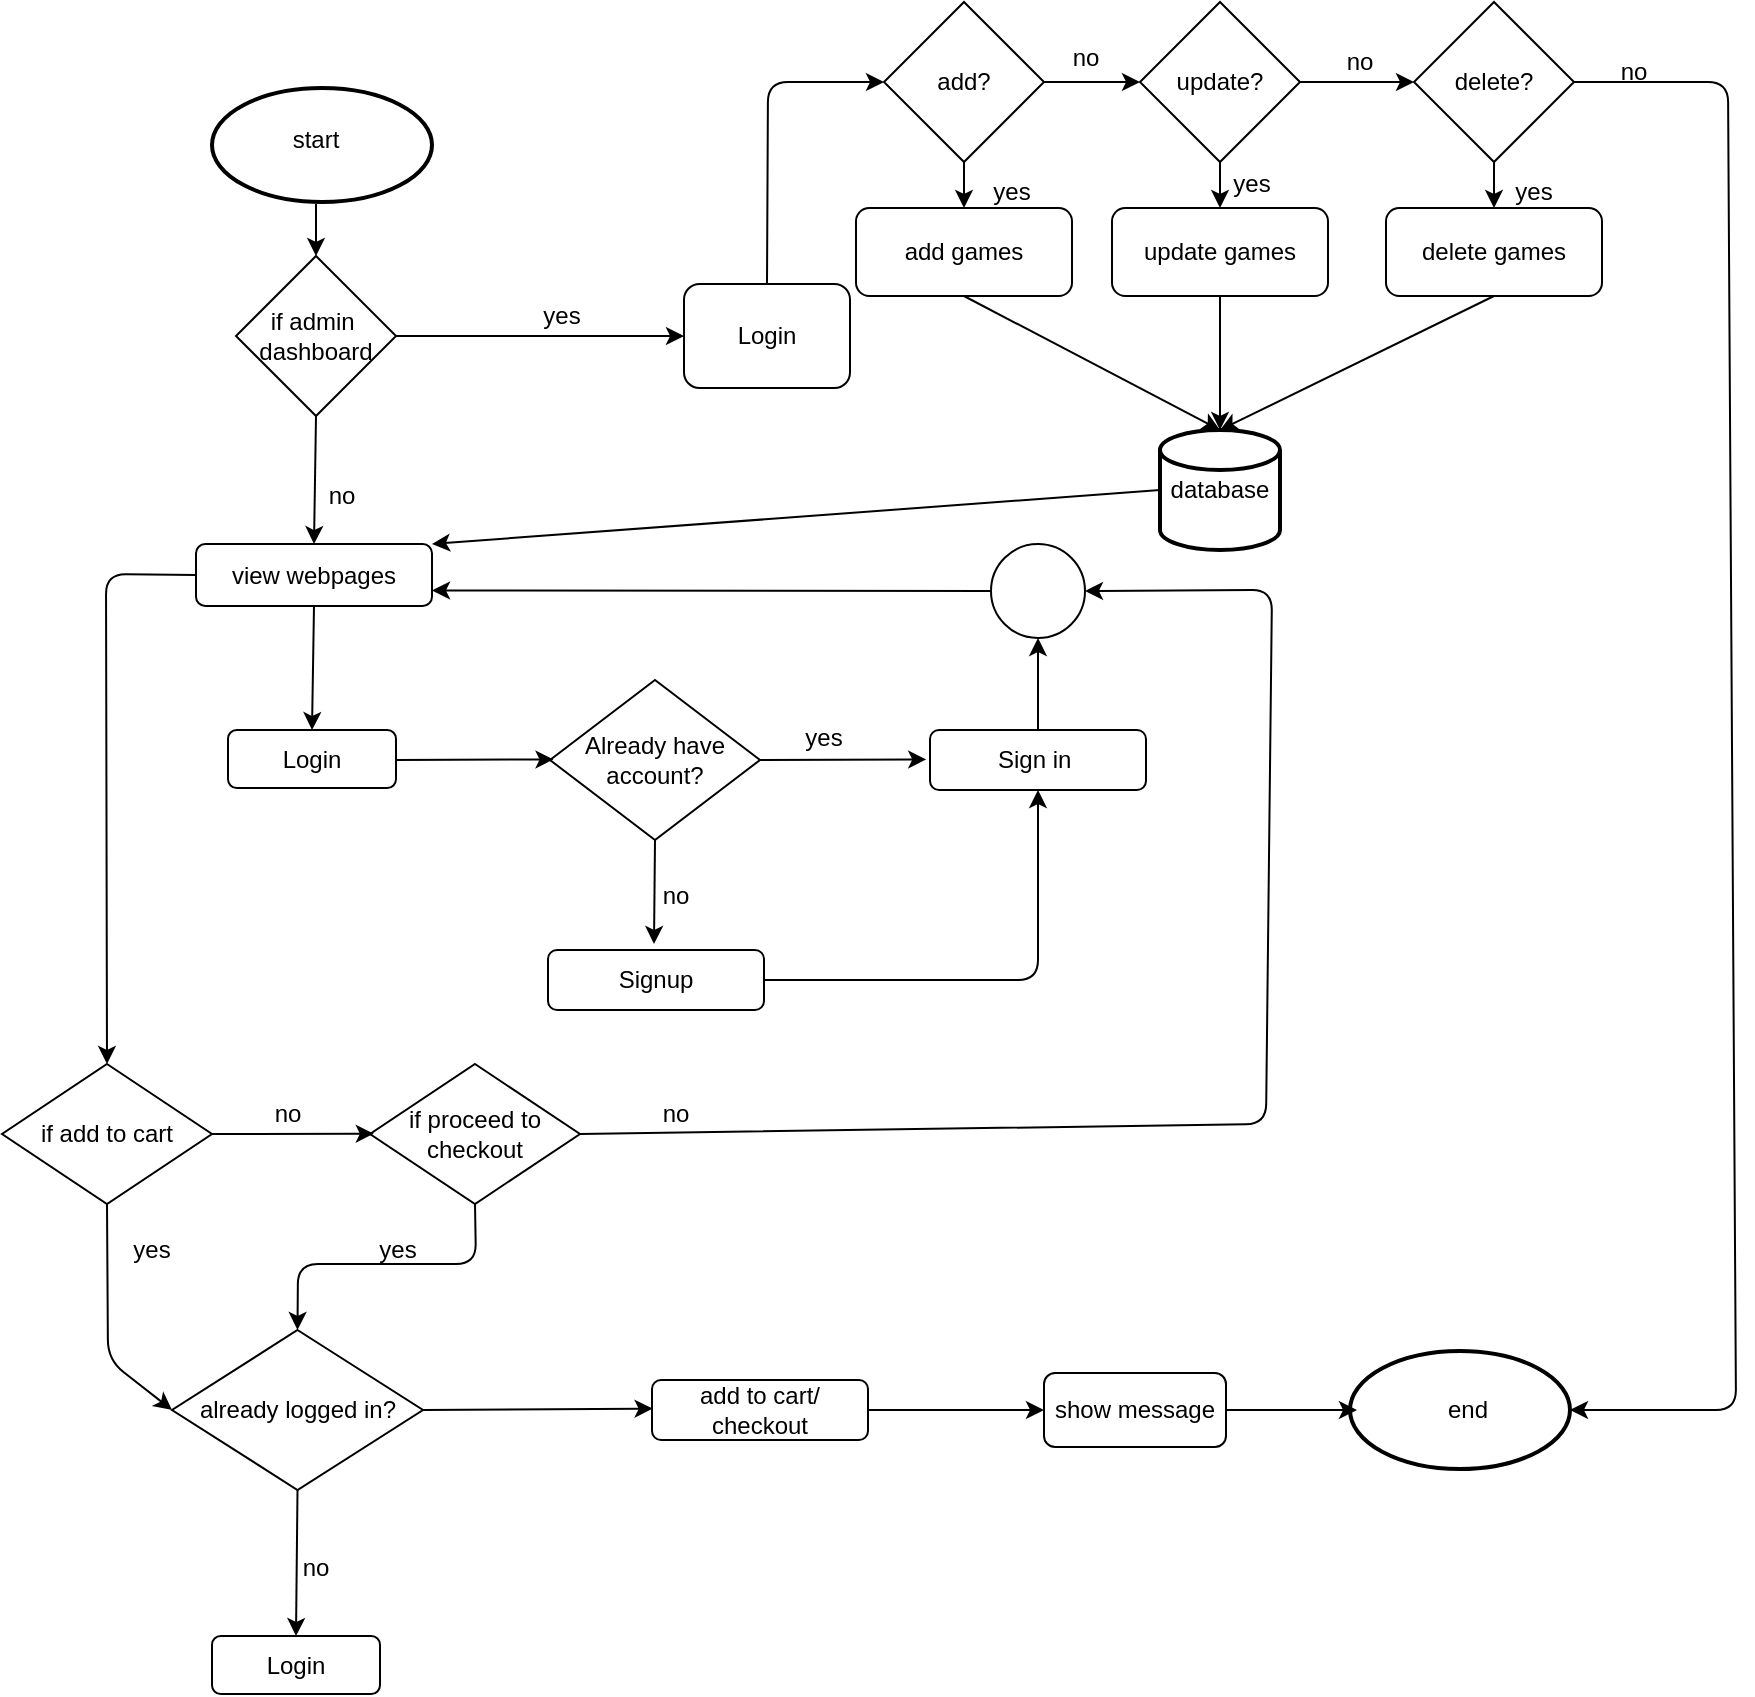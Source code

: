 <mxfile>
    <diagram id="OvDKa75QvVCn-C443bzn" name="Page-1">
        <mxGraphModel dx="1614" dy="608" grid="0" gridSize="10" guides="1" tooltips="1" connect="1" arrows="1" fold="1" page="1" pageScale="1" pageWidth="1654" pageHeight="1169" background="#ffffff" math="0" shadow="0">
            <root>
                <mxCell id="0"/>
                <mxCell id="1" parent="0"/>
                <mxCell id="2" value="" style="strokeWidth=2;html=1;shape=mxgraph.flowchart.start_1;whiteSpace=wrap;fillColor=none;strokeColor=#000000;" vertex="1" parent="1">
                    <mxGeometry x="422" y="124" width="110" height="57" as="geometry"/>
                </mxCell>
                <mxCell id="5" value="start" style="text;html=1;strokeColor=none;fillColor=none;align=center;verticalAlign=middle;whiteSpace=wrap;rounded=0;fontColor=#000000;" vertex="1" parent="1">
                    <mxGeometry x="441" y="131" width="66" height="37.5" as="geometry"/>
                </mxCell>
                <mxCell id="36" style="edgeStyle=none;html=1;exitX=0.5;exitY=1;exitDx=0;exitDy=0;strokeColor=#000000;fontColor=#000000;entryX=0.5;entryY=0;entryDx=0;entryDy=0;" edge="1" parent="1" source="7" target="38">
                    <mxGeometry relative="1" as="geometry">
                        <mxPoint x="473.941" y="364.882" as="targetPoint"/>
                    </mxGeometry>
                </mxCell>
                <mxCell id="7" value="if admin&amp;nbsp;&lt;br&gt;dashboard" style="rhombus;whiteSpace=wrap;html=1;strokeColor=#000000;fontColor=#000000;fillColor=none;" vertex="1" parent="1">
                    <mxGeometry x="434" y="208" width="80" height="80" as="geometry"/>
                </mxCell>
                <mxCell id="8" value="" style="endArrow=classic;html=1;fontColor=#000000;exitX=0.5;exitY=1;exitDx=0;exitDy=0;exitPerimeter=0;entryX=0.5;entryY=0;entryDx=0;entryDy=0;strokeColor=#000000;" edge="1" parent="1" target="7">
                    <mxGeometry width="50" height="50" relative="1" as="geometry">
                        <mxPoint x="474" y="182" as="sourcePoint"/>
                        <mxPoint x="731" y="96" as="targetPoint"/>
                    </mxGeometry>
                </mxCell>
                <mxCell id="9" value="" style="endArrow=classic;html=1;strokeColor=#000000;fontColor=#000000;exitX=1;exitY=0.5;exitDx=0;exitDy=0;entryX=0;entryY=0.5;entryDx=0;entryDy=0;" edge="1" parent="1" source="7" target="14">
                    <mxGeometry width="50" height="50" relative="1" as="geometry">
                        <mxPoint x="681" y="264" as="sourcePoint"/>
                        <mxPoint x="704" y="248" as="targetPoint"/>
                    </mxGeometry>
                </mxCell>
                <mxCell id="10" value="yes" style="text;html=1;strokeColor=none;fillColor=none;align=center;verticalAlign=middle;whiteSpace=wrap;rounded=0;fontColor=#000000;" vertex="1" parent="1">
                    <mxGeometry x="567" y="223" width="60" height="30" as="geometry"/>
                </mxCell>
                <mxCell id="14" value="Login" style="rounded=1;whiteSpace=wrap;html=1;strokeColor=#000000;fontColor=#000000;fillColor=none;" vertex="1" parent="1">
                    <mxGeometry x="658" y="222" width="83" height="52" as="geometry"/>
                </mxCell>
                <mxCell id="15" value="" style="endArrow=classic;html=1;strokeColor=#000000;fontColor=#000000;exitX=0.5;exitY=0;exitDx=0;exitDy=0;entryX=0;entryY=0.5;entryDx=0;entryDy=0;" edge="1" parent="1" source="14" target="16">
                    <mxGeometry width="50" height="50" relative="1" as="geometry">
                        <mxPoint x="823" y="202" as="sourcePoint"/>
                        <mxPoint x="700" y="120" as="targetPoint"/>
                        <Array as="points">
                            <mxPoint x="700" y="121"/>
                        </Array>
                    </mxGeometry>
                </mxCell>
                <mxCell id="19" style="edgeStyle=none;html=1;exitX=1;exitY=0.5;exitDx=0;exitDy=0;entryX=0;entryY=0.5;entryDx=0;entryDy=0;strokeColor=#000000;fontColor=#000000;" edge="1" parent="1" source="16" target="17">
                    <mxGeometry relative="1" as="geometry"/>
                </mxCell>
                <mxCell id="27" style="edgeStyle=none;html=1;exitX=0.5;exitY=1;exitDx=0;exitDy=0;entryX=0.5;entryY=0;entryDx=0;entryDy=0;strokeColor=#000000;fontColor=#000000;" edge="1" parent="1" source="16" target="26">
                    <mxGeometry relative="1" as="geometry"/>
                </mxCell>
                <mxCell id="16" value="add?" style="rhombus;whiteSpace=wrap;html=1;strokeColor=#000000;fontColor=#000000;fillColor=none;" vertex="1" parent="1">
                    <mxGeometry x="758" y="81" width="80" height="80" as="geometry"/>
                </mxCell>
                <mxCell id="20" style="edgeStyle=none;html=1;exitX=1;exitY=0.5;exitDx=0;exitDy=0;entryX=0;entryY=0.5;entryDx=0;entryDy=0;strokeColor=#000000;fontColor=#000000;" edge="1" parent="1" source="17" target="18">
                    <mxGeometry relative="1" as="geometry"/>
                </mxCell>
                <mxCell id="30" style="edgeStyle=none;html=1;exitX=0.5;exitY=1;exitDx=0;exitDy=0;strokeColor=#000000;fontColor=#000000;" edge="1" parent="1" source="17" target="28">
                    <mxGeometry relative="1" as="geometry"/>
                </mxCell>
                <mxCell id="17" value="update?" style="rhombus;whiteSpace=wrap;html=1;strokeColor=#000000;fontColor=#000000;fillColor=none;" vertex="1" parent="1">
                    <mxGeometry x="886" y="81" width="80" height="80" as="geometry"/>
                </mxCell>
                <mxCell id="23" style="edgeStyle=none;html=1;exitX=1;exitY=0.5;exitDx=0;exitDy=0;strokeColor=#000000;fontColor=#000000;entryX=1;entryY=0.5;entryDx=0;entryDy=0;entryPerimeter=0;" edge="1" parent="1" source="18" target="98">
                    <mxGeometry relative="1" as="geometry">
                        <mxPoint x="1185" y="792" as="targetPoint"/>
                        <Array as="points">
                            <mxPoint x="1180" y="121"/>
                            <mxPoint x="1184" y="785"/>
                        </Array>
                    </mxGeometry>
                </mxCell>
                <mxCell id="31" style="edgeStyle=none;html=1;exitX=0.5;exitY=1;exitDx=0;exitDy=0;entryX=0.5;entryY=0;entryDx=0;entryDy=0;strokeColor=#000000;fontColor=#000000;" edge="1" parent="1" source="18" target="29">
                    <mxGeometry relative="1" as="geometry"/>
                </mxCell>
                <mxCell id="18" value="delete?" style="rhombus;whiteSpace=wrap;html=1;strokeColor=#000000;fontColor=#000000;fillColor=none;" vertex="1" parent="1">
                    <mxGeometry x="1023" y="81" width="80" height="80" as="geometry"/>
                </mxCell>
                <mxCell id="21" value="no" style="text;html=1;strokeColor=none;fillColor=none;align=center;verticalAlign=middle;whiteSpace=wrap;rounded=0;fontColor=#000000;" vertex="1" parent="1">
                    <mxGeometry x="829" y="94" width="60" height="30" as="geometry"/>
                </mxCell>
                <mxCell id="22" value="no" style="text;html=1;strokeColor=none;fillColor=none;align=center;verticalAlign=middle;whiteSpace=wrap;rounded=0;fontColor=#000000;" vertex="1" parent="1">
                    <mxGeometry x="966" y="96" width="60" height="30" as="geometry"/>
                </mxCell>
                <mxCell id="24" value="no" style="text;html=1;strokeColor=none;fillColor=none;align=center;verticalAlign=middle;whiteSpace=wrap;rounded=0;fontColor=#000000;" vertex="1" parent="1">
                    <mxGeometry x="1103" y="101" width="60" height="30" as="geometry"/>
                </mxCell>
                <mxCell id="42" style="edgeStyle=none;html=1;exitX=0.5;exitY=1;exitDx=0;exitDy=0;entryX=0.5;entryY=0;entryDx=0;entryDy=0;entryPerimeter=0;strokeColor=#000000;fontColor=#000000;" edge="1" parent="1" source="26" target="39">
                    <mxGeometry relative="1" as="geometry"/>
                </mxCell>
                <mxCell id="26" value="add games" style="rounded=1;whiteSpace=wrap;html=1;strokeColor=#000000;fontColor=#000000;fillColor=none;" vertex="1" parent="1">
                    <mxGeometry x="744" y="184" width="108" height="44" as="geometry"/>
                </mxCell>
                <mxCell id="40" style="edgeStyle=none;html=1;exitX=0.5;exitY=1;exitDx=0;exitDy=0;strokeColor=#000000;fontColor=#000000;" edge="1" parent="1" source="28" target="39">
                    <mxGeometry relative="1" as="geometry"/>
                </mxCell>
                <mxCell id="28" value="update games" style="rounded=1;whiteSpace=wrap;html=1;strokeColor=#000000;fontColor=#000000;fillColor=none;" vertex="1" parent="1">
                    <mxGeometry x="872" y="184" width="108" height="44" as="geometry"/>
                </mxCell>
                <mxCell id="41" style="edgeStyle=none;html=1;exitX=0.5;exitY=1;exitDx=0;exitDy=0;entryX=0.5;entryY=0;entryDx=0;entryDy=0;entryPerimeter=0;strokeColor=#000000;fontColor=#000000;" edge="1" parent="1" source="29" target="39">
                    <mxGeometry relative="1" as="geometry"/>
                </mxCell>
                <mxCell id="29" value="delete games" style="rounded=1;whiteSpace=wrap;html=1;strokeColor=#000000;fontColor=#000000;fillColor=none;" vertex="1" parent="1">
                    <mxGeometry x="1009" y="184" width="108" height="44" as="geometry"/>
                </mxCell>
                <mxCell id="32" value="yes" style="text;html=1;strokeColor=none;fillColor=none;align=center;verticalAlign=middle;whiteSpace=wrap;rounded=0;fontColor=#000000;" vertex="1" parent="1">
                    <mxGeometry x="792" y="161" width="60" height="30" as="geometry"/>
                </mxCell>
                <mxCell id="34" value="yes" style="text;html=1;strokeColor=none;fillColor=none;align=center;verticalAlign=middle;whiteSpace=wrap;rounded=0;fontColor=#000000;" vertex="1" parent="1">
                    <mxGeometry x="912" y="157" width="60" height="30" as="geometry"/>
                </mxCell>
                <mxCell id="35" value="yes" style="text;html=1;strokeColor=none;fillColor=none;align=center;verticalAlign=middle;whiteSpace=wrap;rounded=0;fontColor=#000000;" vertex="1" parent="1">
                    <mxGeometry x="1053" y="161" width="60" height="30" as="geometry"/>
                </mxCell>
                <mxCell id="37" value="no" style="text;html=1;strokeColor=none;fillColor=none;align=center;verticalAlign=middle;whiteSpace=wrap;rounded=0;fontColor=#000000;" vertex="1" parent="1">
                    <mxGeometry x="457" y="313" width="60" height="30" as="geometry"/>
                </mxCell>
                <mxCell id="44" style="edgeStyle=none;html=1;exitX=0.5;exitY=1;exitDx=0;exitDy=0;strokeColor=#000000;fontColor=#000000;entryX=0.5;entryY=0;entryDx=0;entryDy=0;" edge="1" parent="1" source="38" target="60">
                    <mxGeometry relative="1" as="geometry">
                        <mxPoint x="472.765" y="419.471" as="targetPoint"/>
                    </mxGeometry>
                </mxCell>
                <mxCell id="61" style="edgeStyle=none;html=1;exitX=0;exitY=0.5;exitDx=0;exitDy=0;strokeColor=#000000;fontColor=#000000;entryX=0.5;entryY=0;entryDx=0;entryDy=0;" edge="1" parent="1" source="38" target="71">
                    <mxGeometry relative="1" as="geometry">
                        <mxPoint x="369" y="580" as="targetPoint"/>
                        <Array as="points">
                            <mxPoint x="369" y="367"/>
                        </Array>
                    </mxGeometry>
                </mxCell>
                <mxCell id="38" value="view webpages" style="rounded=1;whiteSpace=wrap;html=1;strokeColor=#000000;fontColor=#000000;fillColor=none;" vertex="1" parent="1">
                    <mxGeometry x="414" y="352" width="118" height="31" as="geometry"/>
                </mxCell>
                <mxCell id="43" style="edgeStyle=none;html=1;exitX=0;exitY=0.5;exitDx=0;exitDy=0;exitPerimeter=0;entryX=1;entryY=0;entryDx=0;entryDy=0;strokeColor=#000000;fontColor=#000000;" edge="1" parent="1" source="39" target="38">
                    <mxGeometry relative="1" as="geometry"/>
                </mxCell>
                <mxCell id="39" value="database" style="strokeWidth=2;html=1;shape=mxgraph.flowchart.database;whiteSpace=wrap;strokeColor=#000000;fontColor=#000000;fillColor=none;" vertex="1" parent="1">
                    <mxGeometry x="896" y="295" width="60" height="60" as="geometry"/>
                </mxCell>
                <mxCell id="47" style="edgeStyle=none;html=1;exitX=1;exitY=0.5;exitDx=0;exitDy=0;strokeColor=#000000;fontColor=#000000;" edge="1" parent="1">
                    <mxGeometry relative="1" as="geometry">
                        <mxPoint x="592.765" y="459.706" as="targetPoint"/>
                        <mxPoint x="514" y="460" as="sourcePoint"/>
                    </mxGeometry>
                </mxCell>
                <mxCell id="50" style="edgeStyle=none;html=1;exitX=1;exitY=0.5;exitDx=0;exitDy=0;strokeColor=#000000;fontColor=#000000;" edge="1" parent="1" source="49">
                    <mxGeometry relative="1" as="geometry">
                        <mxPoint x="779.118" y="459.706" as="targetPoint"/>
                    </mxGeometry>
                </mxCell>
                <mxCell id="53" style="edgeStyle=none;html=1;exitX=0.5;exitY=1;exitDx=0;exitDy=0;strokeColor=#000000;fontColor=#000000;" edge="1" parent="1" source="49">
                    <mxGeometry relative="1" as="geometry">
                        <mxPoint x="643" y="552" as="targetPoint"/>
                    </mxGeometry>
                </mxCell>
                <mxCell id="49" value="Already have account?" style="rhombus;whiteSpace=wrap;html=1;strokeColor=#000000;fontColor=#000000;fillColor=none;" vertex="1" parent="1">
                    <mxGeometry x="591" y="420" width="105" height="80" as="geometry"/>
                </mxCell>
                <mxCell id="51" value="yes" style="text;html=1;strokeColor=none;fillColor=none;align=center;verticalAlign=middle;whiteSpace=wrap;rounded=0;fontColor=#000000;" vertex="1" parent="1">
                    <mxGeometry x="698" y="434" width="60" height="30" as="geometry"/>
                </mxCell>
                <mxCell id="54" value="no" style="text;html=1;strokeColor=none;fillColor=none;align=center;verticalAlign=middle;whiteSpace=wrap;rounded=0;fontColor=#000000;" vertex="1" parent="1">
                    <mxGeometry x="624" y="513" width="60" height="30" as="geometry"/>
                </mxCell>
                <mxCell id="58" style="edgeStyle=none;html=1;exitX=0.5;exitY=0;exitDx=0;exitDy=0;strokeColor=#000000;fontColor=#000000;entryX=0.5;entryY=1;entryDx=0;entryDy=0;entryPerimeter=0;" edge="1" parent="1" source="55" target="76">
                    <mxGeometry relative="1" as="geometry">
                        <mxPoint x="835" y="402" as="targetPoint"/>
                        <Array as="points"/>
                    </mxGeometry>
                </mxCell>
                <mxCell id="55" value="Sign in&amp;nbsp;" style="rounded=1;whiteSpace=wrap;html=1;strokeColor=#000000;fontColor=#000000;fillColor=none;" vertex="1" parent="1">
                    <mxGeometry x="781" y="445" width="108" height="30" as="geometry"/>
                </mxCell>
                <mxCell id="57" style="edgeStyle=none;html=1;exitX=1;exitY=0.5;exitDx=0;exitDy=0;entryX=0.5;entryY=1;entryDx=0;entryDy=0;strokeColor=#000000;fontColor=#000000;" edge="1" parent="1" source="56" target="55">
                    <mxGeometry relative="1" as="geometry">
                        <Array as="points">
                            <mxPoint x="835" y="570"/>
                        </Array>
                    </mxGeometry>
                </mxCell>
                <mxCell id="56" value="Signup" style="rounded=1;whiteSpace=wrap;html=1;strokeColor=#000000;fontColor=#000000;fillColor=none;" vertex="1" parent="1">
                    <mxGeometry x="590" y="555" width="108" height="30" as="geometry"/>
                </mxCell>
                <mxCell id="60" value="Login" style="rounded=1;whiteSpace=wrap;html=1;strokeColor=#000000;fontColor=#000000;fillColor=none;" vertex="1" parent="1">
                    <mxGeometry x="430" y="445" width="84" height="29" as="geometry"/>
                </mxCell>
                <mxCell id="90" style="edgeStyle=none;html=1;exitX=0.5;exitY=1;exitDx=0;exitDy=0;entryX=0.5;entryY=0;entryDx=0;entryDy=0;strokeColor=#000000;fontColor=#000000;" edge="1" parent="1" source="64" target="82">
                    <mxGeometry relative="1" as="geometry"/>
                </mxCell>
                <mxCell id="91" style="edgeStyle=none;html=1;exitX=1;exitY=0.5;exitDx=0;exitDy=0;strokeColor=#000000;fontColor=#000000;" edge="1" parent="1" source="64">
                    <mxGeometry relative="1" as="geometry">
                        <mxPoint x="642.308" y="784.308" as="targetPoint"/>
                    </mxGeometry>
                </mxCell>
                <mxCell id="64" value="already logged in?" style="rhombus;whiteSpace=wrap;html=1;strokeColor=#000000;fontColor=#000000;fillColor=none;" vertex="1" parent="1">
                    <mxGeometry x="402" y="745" width="125.5" height="80" as="geometry"/>
                </mxCell>
                <mxCell id="66" value="no" style="text;html=1;strokeColor=none;fillColor=none;align=center;verticalAlign=middle;whiteSpace=wrap;rounded=0;fontColor=#000000;" vertex="1" parent="1">
                    <mxGeometry x="430" y="622" width="60" height="30" as="geometry"/>
                </mxCell>
                <mxCell id="72" style="edgeStyle=none;html=1;exitX=1;exitY=0.5;exitDx=0;exitDy=0;strokeColor=#000000;fontColor=#000000;" edge="1" parent="1" source="71">
                    <mxGeometry relative="1" as="geometry">
                        <mxPoint x="502.905" y="646.857" as="targetPoint"/>
                    </mxGeometry>
                </mxCell>
                <mxCell id="78" style="edgeStyle=none;html=1;exitX=0.5;exitY=1;exitDx=0;exitDy=0;entryX=0;entryY=0.5;entryDx=0;entryDy=0;strokeColor=#000000;fontColor=#000000;" edge="1" parent="1" source="71" target="64">
                    <mxGeometry relative="1" as="geometry">
                        <Array as="points">
                            <mxPoint x="370" y="760"/>
                        </Array>
                    </mxGeometry>
                </mxCell>
                <mxCell id="71" value="if add to cart" style="rhombus;whiteSpace=wrap;html=1;strokeColor=#000000;fontColor=#000000;fillColor=none;" vertex="1" parent="1">
                    <mxGeometry x="317" y="612" width="105" height="70" as="geometry"/>
                </mxCell>
                <mxCell id="74" style="edgeStyle=none;html=1;exitX=1;exitY=0.5;exitDx=0;exitDy=0;strokeColor=#000000;fontColor=#000000;entryX=1;entryY=0.5;entryDx=0;entryDy=0;" edge="1" parent="1" source="73" target="76">
                    <mxGeometry relative="1" as="geometry">
                        <mxPoint x="943" y="377" as="targetPoint"/>
                        <Array as="points">
                            <mxPoint x="949" y="642"/>
                            <mxPoint x="952" y="375"/>
                        </Array>
                    </mxGeometry>
                </mxCell>
                <mxCell id="85" style="edgeStyle=none;html=1;exitX=0.5;exitY=1;exitDx=0;exitDy=0;strokeColor=#000000;fontColor=#000000;entryX=0.5;entryY=0;entryDx=0;entryDy=0;" edge="1" parent="1" source="73" target="64">
                    <mxGeometry relative="1" as="geometry">
                        <mxPoint x="553.692" y="762.769" as="targetPoint"/>
                        <Array as="points">
                            <mxPoint x="554" y="712"/>
                            <mxPoint x="465" y="712"/>
                        </Array>
                    </mxGeometry>
                </mxCell>
                <mxCell id="73" value="if proceed to checkout" style="rhombus;whiteSpace=wrap;html=1;strokeColor=#000000;fontColor=#000000;fillColor=none;" vertex="1" parent="1">
                    <mxGeometry x="501" y="612" width="105" height="70" as="geometry"/>
                </mxCell>
                <mxCell id="75" value="no" style="text;html=1;strokeColor=none;fillColor=none;align=center;verticalAlign=middle;whiteSpace=wrap;rounded=0;fontColor=#000000;" vertex="1" parent="1">
                    <mxGeometry x="624" y="622" width="60" height="30" as="geometry"/>
                </mxCell>
                <mxCell id="77" style="edgeStyle=none;html=1;entryX=1;entryY=0.75;entryDx=0;entryDy=0;strokeColor=#000000;fontColor=#000000;" edge="1" parent="1" source="76" target="38">
                    <mxGeometry relative="1" as="geometry"/>
                </mxCell>
                <mxCell id="76" value="" style="ellipse;whiteSpace=wrap;html=1;aspect=fixed;strokeColor=#000000;fontColor=#000000;fillColor=none;" vertex="1" parent="1">
                    <mxGeometry x="811.5" y="352" width="47" height="47" as="geometry"/>
                </mxCell>
                <mxCell id="82" value="Login" style="rounded=1;whiteSpace=wrap;html=1;strokeColor=#000000;fontColor=#000000;fillColor=none;" vertex="1" parent="1">
                    <mxGeometry x="422" y="898" width="84" height="29" as="geometry"/>
                </mxCell>
                <mxCell id="86" value="yes" style="text;html=1;strokeColor=none;fillColor=none;align=center;verticalAlign=middle;whiteSpace=wrap;rounded=0;fontColor=#000000;" vertex="1" parent="1">
                    <mxGeometry x="362" y="690" width="60" height="30" as="geometry"/>
                </mxCell>
                <mxCell id="88" value="yes" style="text;html=1;strokeColor=none;fillColor=none;align=center;verticalAlign=middle;whiteSpace=wrap;rounded=0;fontColor=#000000;" vertex="1" parent="1">
                    <mxGeometry x="485" y="690" width="60" height="30" as="geometry"/>
                </mxCell>
                <mxCell id="89" value="no" style="text;html=1;strokeColor=none;fillColor=none;align=center;verticalAlign=middle;whiteSpace=wrap;rounded=0;fontColor=#000000;" vertex="1" parent="1">
                    <mxGeometry x="444" y="849" width="60" height="30" as="geometry"/>
                </mxCell>
                <mxCell id="93" style="edgeStyle=none;html=1;exitX=1;exitY=0.5;exitDx=0;exitDy=0;strokeColor=#000000;fontColor=#000000;" edge="1" parent="1" source="92" target="94">
                    <mxGeometry relative="1" as="geometry">
                        <mxPoint x="802.308" y="784.308" as="targetPoint"/>
                    </mxGeometry>
                </mxCell>
                <mxCell id="92" value="add to cart/&lt;br&gt;checkout" style="rounded=1;whiteSpace=wrap;html=1;strokeColor=#000000;fontColor=#000000;fillColor=none;" vertex="1" parent="1">
                    <mxGeometry x="642" y="770" width="108" height="30" as="geometry"/>
                </mxCell>
                <mxCell id="96" value="" style="edgeStyle=none;html=1;strokeColor=#000000;fontColor=#000000;" edge="1" parent="1" source="94">
                    <mxGeometry relative="1" as="geometry">
                        <mxPoint x="994.5" y="785" as="targetPoint"/>
                    </mxGeometry>
                </mxCell>
                <mxCell id="94" value="show message" style="rounded=1;whiteSpace=wrap;html=1;strokeColor=#000000;fontColor=#000000;fillColor=none;" vertex="1" parent="1">
                    <mxGeometry x="838" y="766.5" width="91" height="37" as="geometry"/>
                </mxCell>
                <mxCell id="98" value="" style="strokeWidth=2;html=1;shape=mxgraph.flowchart.start_1;whiteSpace=wrap;fillColor=none;strokeColor=#000000;" vertex="1" parent="1">
                    <mxGeometry x="991" y="755.5" width="110" height="59" as="geometry"/>
                </mxCell>
                <mxCell id="100" value="end" style="text;html=1;strokeColor=none;fillColor=none;align=center;verticalAlign=middle;whiteSpace=wrap;rounded=0;fontColor=#000000;" vertex="1" parent="1">
                    <mxGeometry x="1017" y="766.5" width="66" height="37.5" as="geometry"/>
                </mxCell>
            </root>
        </mxGraphModel>
    </diagram>
</mxfile>